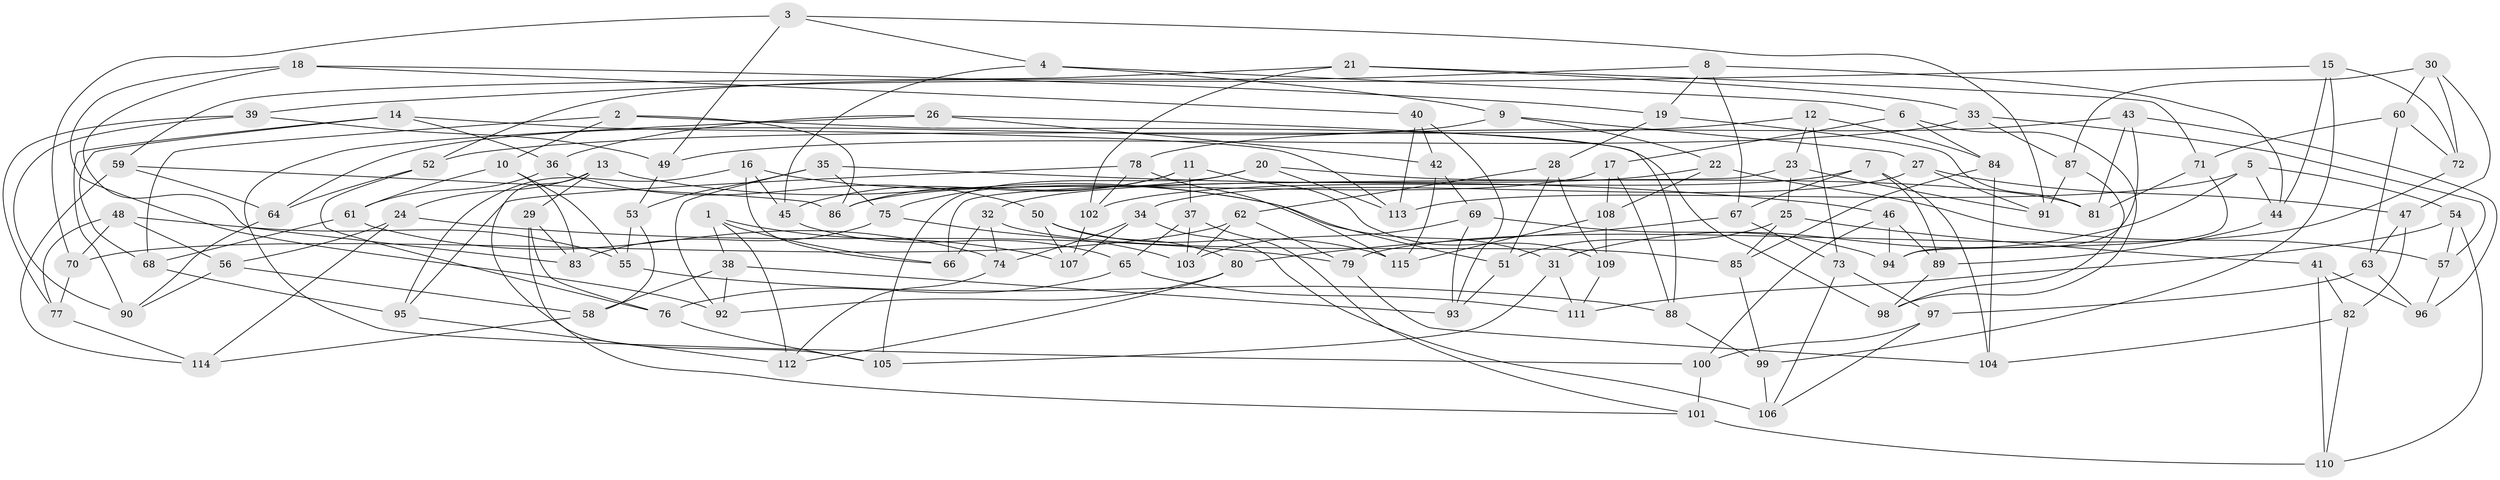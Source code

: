 // coarse degree distribution, {10: 0.13043478260869565, 11: 0.021739130434782608, 6: 0.2826086956521739, 9: 0.06521739130434782, 5: 0.043478260869565216, 8: 0.043478260869565216, 14: 0.021739130434782608, 4: 0.2608695652173913, 7: 0.06521739130434782, 3: 0.06521739130434782}
// Generated by graph-tools (version 1.1) at 2025/20/03/04/25 18:20:41]
// undirected, 115 vertices, 230 edges
graph export_dot {
graph [start="1"]
  node [color=gray90,style=filled];
  1;
  2;
  3;
  4;
  5;
  6;
  7;
  8;
  9;
  10;
  11;
  12;
  13;
  14;
  15;
  16;
  17;
  18;
  19;
  20;
  21;
  22;
  23;
  24;
  25;
  26;
  27;
  28;
  29;
  30;
  31;
  32;
  33;
  34;
  35;
  36;
  37;
  38;
  39;
  40;
  41;
  42;
  43;
  44;
  45;
  46;
  47;
  48;
  49;
  50;
  51;
  52;
  53;
  54;
  55;
  56;
  57;
  58;
  59;
  60;
  61;
  62;
  63;
  64;
  65;
  66;
  67;
  68;
  69;
  70;
  71;
  72;
  73;
  74;
  75;
  76;
  77;
  78;
  79;
  80;
  81;
  82;
  83;
  84;
  85;
  86;
  87;
  88;
  89;
  90;
  91;
  92;
  93;
  94;
  95;
  96;
  97;
  98;
  99;
  100;
  101;
  102;
  103;
  104;
  105;
  106;
  107;
  108;
  109;
  110;
  111;
  112;
  113;
  114;
  115;
  1 -- 38;
  1 -- 112;
  1 -- 107;
  1 -- 66;
  2 -- 86;
  2 -- 10;
  2 -- 98;
  2 -- 68;
  3 -- 70;
  3 -- 4;
  3 -- 49;
  3 -- 91;
  4 -- 6;
  4 -- 45;
  4 -- 9;
  5 -- 31;
  5 -- 44;
  5 -- 54;
  5 -- 113;
  6 -- 17;
  6 -- 84;
  6 -- 98;
  7 -- 104;
  7 -- 89;
  7 -- 102;
  7 -- 67;
  8 -- 52;
  8 -- 44;
  8 -- 19;
  8 -- 67;
  9 -- 64;
  9 -- 22;
  9 -- 27;
  10 -- 61;
  10 -- 55;
  10 -- 83;
  11 -- 37;
  11 -- 109;
  11 -- 86;
  11 -- 45;
  12 -- 73;
  12 -- 84;
  12 -- 23;
  12 -- 52;
  13 -- 29;
  13 -- 31;
  13 -- 24;
  13 -- 105;
  14 -- 90;
  14 -- 113;
  14 -- 68;
  14 -- 36;
  15 -- 99;
  15 -- 72;
  15 -- 44;
  15 -- 39;
  16 -- 51;
  16 -- 45;
  16 -- 66;
  16 -- 95;
  17 -- 108;
  17 -- 88;
  17 -- 86;
  18 -- 19;
  18 -- 40;
  18 -- 92;
  18 -- 83;
  19 -- 81;
  19 -- 28;
  20 -- 105;
  20 -- 113;
  20 -- 75;
  20 -- 81;
  21 -- 102;
  21 -- 59;
  21 -- 33;
  21 -- 71;
  22 -- 57;
  22 -- 32;
  22 -- 108;
  23 -- 66;
  23 -- 25;
  23 -- 91;
  24 -- 56;
  24 -- 114;
  24 -- 79;
  25 -- 85;
  25 -- 51;
  25 -- 41;
  26 -- 42;
  26 -- 100;
  26 -- 88;
  26 -- 36;
  27 -- 47;
  27 -- 34;
  27 -- 91;
  28 -- 62;
  28 -- 109;
  28 -- 51;
  29 -- 76;
  29 -- 101;
  29 -- 83;
  30 -- 72;
  30 -- 47;
  30 -- 60;
  30 -- 87;
  31 -- 111;
  31 -- 105;
  32 -- 85;
  32 -- 66;
  32 -- 74;
  33 -- 49;
  33 -- 87;
  33 -- 57;
  34 -- 74;
  34 -- 107;
  34 -- 106;
  35 -- 75;
  35 -- 46;
  35 -- 53;
  35 -- 92;
  36 -- 61;
  36 -- 50;
  37 -- 101;
  37 -- 103;
  37 -- 65;
  38 -- 92;
  38 -- 58;
  38 -- 93;
  39 -- 77;
  39 -- 90;
  39 -- 49;
  40 -- 93;
  40 -- 42;
  40 -- 113;
  41 -- 82;
  41 -- 110;
  41 -- 96;
  42 -- 69;
  42 -- 115;
  43 -- 96;
  43 -- 94;
  43 -- 81;
  43 -- 78;
  44 -- 89;
  45 -- 65;
  46 -- 94;
  46 -- 100;
  46 -- 89;
  47 -- 82;
  47 -- 63;
  48 -- 70;
  48 -- 77;
  48 -- 55;
  48 -- 56;
  49 -- 53;
  50 -- 80;
  50 -- 107;
  50 -- 115;
  51 -- 93;
  52 -- 64;
  52 -- 76;
  53 -- 58;
  53 -- 55;
  54 -- 57;
  54 -- 111;
  54 -- 110;
  55 -- 88;
  56 -- 58;
  56 -- 90;
  57 -- 96;
  58 -- 114;
  59 -- 86;
  59 -- 64;
  59 -- 114;
  60 -- 72;
  60 -- 71;
  60 -- 63;
  61 -- 74;
  61 -- 68;
  62 -- 79;
  62 -- 70;
  62 -- 103;
  63 -- 96;
  63 -- 97;
  64 -- 90;
  65 -- 76;
  65 -- 111;
  67 -- 80;
  67 -- 73;
  68 -- 95;
  69 -- 103;
  69 -- 94;
  69 -- 93;
  70 -- 77;
  71 -- 94;
  71 -- 81;
  72 -- 79;
  73 -- 106;
  73 -- 97;
  74 -- 112;
  75 -- 83;
  75 -- 103;
  76 -- 105;
  77 -- 114;
  78 -- 95;
  78 -- 115;
  78 -- 102;
  79 -- 104;
  80 -- 112;
  80 -- 92;
  82 -- 110;
  82 -- 104;
  84 -- 104;
  84 -- 85;
  85 -- 99;
  87 -- 98;
  87 -- 91;
  88 -- 99;
  89 -- 98;
  95 -- 112;
  97 -- 106;
  97 -- 100;
  99 -- 106;
  100 -- 101;
  101 -- 110;
  102 -- 107;
  108 -- 109;
  108 -- 115;
  109 -- 111;
}
